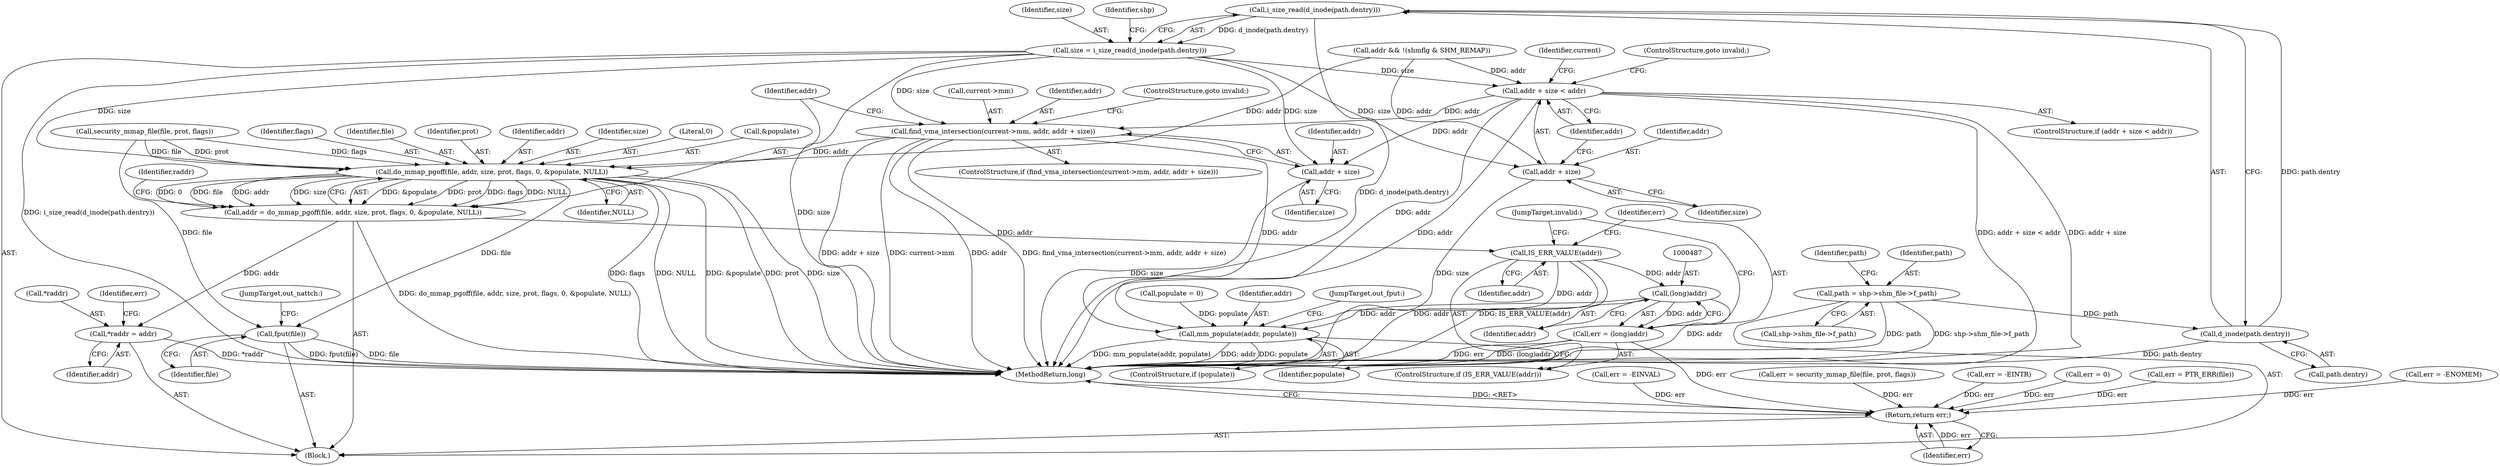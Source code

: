 digraph "0_linux_e1d35d4dc7f089e6c9c080d556feedf9c706f0c7@API" {
"1000310" [label="(Call,i_size_read(d_inode(path.dentry)))"];
"1000311" [label="(Call,d_inode(path.dentry))"];
"1000294" [label="(Call,path = shp->shm_file->f_path)"];
"1000308" [label="(Call,size = i_size_read(d_inode(path.dentry)))"];
"1000446" [label="(Call,addr + size < addr)"];
"1000453" [label="(Call,find_vma_intersection(current->mm, addr, addr + size))"];
"1000464" [label="(Call,do_mmap_pgoff(file, addr, size, prot, flags, 0, &populate, NULL))"];
"1000462" [label="(Call,addr = do_mmap_pgoff(file, addr, size, prot, flags, 0, &populate, NULL))"];
"1000474" [label="(Call,*raddr = addr)"];
"1000482" [label="(Call,IS_ERR_VALUE(addr))"];
"1000486" [label="(Call,(long)addr)"];
"1000484" [label="(Call,err = (long)addr)"];
"1000537" [label="(Return,return err;)"];
"1000499" [label="(Call,mm_populate(addr, populate))"];
"1000503" [label="(Call,fput(file))"];
"1000458" [label="(Call,addr + size)"];
"1000447" [label="(Call,addr + size)"];
"1000294" [label="(Call,path = shp->shm_file->f_path)"];
"1000465" [label="(Identifier,file)"];
"1000464" [label="(Call,do_mmap_pgoff(file, addr, size, prot, flags, 0, &populate, NULL))"];
"1000452" [label="(ControlStructure,if (find_vma_intersection(current->mm, addr, addr + size)))"];
"1000455" [label="(Identifier,current)"];
"1000477" [label="(Identifier,addr)"];
"1000488" [label="(Identifier,addr)"];
"1000461" [label="(ControlStructure,goto invalid;)"];
"1000321" [label="(Call,err = -ENOMEM)"];
"1000476" [label="(Identifier,raddr)"];
"1000499" [label="(Call,mm_populate(addr, populate))"];
"1000544" [label="(MethodReturn,long)"];
"1000454" [label="(Call,current->mm)"];
"1000469" [label="(Identifier,flags)"];
"1000463" [label="(Identifier,addr)"];
"1000123" [label="(Call,populate = 0)"];
"1000309" [label="(Identifier,size)"];
"1000295" [label="(Identifier,path)"];
"1000296" [label="(Call,shp->shm_file->f_path)"];
"1000458" [label="(Call,addr + size)"];
"1000484" [label="(Call,err = (long)addr)"];
"1000447" [label="(Call,addr + size)"];
"1000503" [label="(Call,fput(file))"];
"1000537" [label="(Return,return err;)"];
"1000453" [label="(Call,find_vma_intersection(current->mm, addr, addr + size))"];
"1000505" [label="(JumpTarget,out_nattch:)"];
"1000489" [label="(JumpTarget,invalid:)"];
"1000441" [label="(Call,err = -EINVAL)"];
"1000485" [label="(Identifier,err)"];
"1000311" [label="(Call,d_inode(path.dentry))"];
"1000460" [label="(Identifier,size)"];
"1000475" [label="(Call,*raddr)"];
"1000457" [label="(Identifier,addr)"];
"1000410" [label="(Call,err = security_mmap_file(file, prot, flags))"];
"1000500" [label="(Identifier,addr)"];
"1000468" [label="(Identifier,prot)"];
"1000501" [label="(Identifier,populate)"];
"1000428" [label="(Call,err = -EINTR)"];
"1000318" [label="(Identifier,shp)"];
"1000466" [label="(Identifier,addr)"];
"1000478" [label="(Call,err = 0)"];
"1000473" [label="(Identifier,NULL)"];
"1000446" [label="(Call,addr + size < addr)"];
"1000483" [label="(Identifier,addr)"];
"1000482" [label="(Call,IS_ERR_VALUE(addr))"];
"1000497" [label="(ControlStructure,if (populate))"];
"1000479" [label="(Identifier,err)"];
"1000502" [label="(JumpTarget,out_fput:)"];
"1000312" [label="(Call,path.dentry)"];
"1000450" [label="(Identifier,addr)"];
"1000538" [label="(Identifier,err)"];
"1000109" [label="(Block,)"];
"1000303" [label="(Identifier,path)"];
"1000445" [label="(ControlStructure,if (addr + size < addr))"];
"1000412" [label="(Call,security_mmap_file(file, prot, flags))"];
"1000504" [label="(Identifier,file)"];
"1000434" [label="(Call,addr && !(shmflg & SHM_REMAP))"];
"1000467" [label="(Identifier,size)"];
"1000308" [label="(Call,size = i_size_read(d_inode(path.dentry)))"];
"1000470" [label="(Literal,0)"];
"1000355" [label="(Call,err = PTR_ERR(file))"];
"1000448" [label="(Identifier,addr)"];
"1000474" [label="(Call,*raddr = addr)"];
"1000462" [label="(Call,addr = do_mmap_pgoff(file, addr, size, prot, flags, 0, &populate, NULL))"];
"1000451" [label="(ControlStructure,goto invalid;)"];
"1000471" [label="(Call,&populate)"];
"1000481" [label="(ControlStructure,if (IS_ERR_VALUE(addr)))"];
"1000486" [label="(Call,(long)addr)"];
"1000449" [label="(Identifier,size)"];
"1000459" [label="(Identifier,addr)"];
"1000310" [label="(Call,i_size_read(d_inode(path.dentry)))"];
"1000310" -> "1000308"  [label="AST: "];
"1000310" -> "1000311"  [label="CFG: "];
"1000311" -> "1000310"  [label="AST: "];
"1000308" -> "1000310"  [label="CFG: "];
"1000310" -> "1000544"  [label="DDG: d_inode(path.dentry)"];
"1000310" -> "1000308"  [label="DDG: d_inode(path.dentry)"];
"1000311" -> "1000310"  [label="DDG: path.dentry"];
"1000311" -> "1000312"  [label="CFG: "];
"1000312" -> "1000311"  [label="AST: "];
"1000311" -> "1000544"  [label="DDG: path.dentry"];
"1000294" -> "1000311"  [label="DDG: path"];
"1000294" -> "1000109"  [label="AST: "];
"1000294" -> "1000296"  [label="CFG: "];
"1000295" -> "1000294"  [label="AST: "];
"1000296" -> "1000294"  [label="AST: "];
"1000303" -> "1000294"  [label="CFG: "];
"1000294" -> "1000544"  [label="DDG: shp->shm_file->f_path"];
"1000294" -> "1000544"  [label="DDG: path"];
"1000308" -> "1000109"  [label="AST: "];
"1000309" -> "1000308"  [label="AST: "];
"1000318" -> "1000308"  [label="CFG: "];
"1000308" -> "1000544"  [label="DDG: i_size_read(d_inode(path.dentry))"];
"1000308" -> "1000544"  [label="DDG: size"];
"1000308" -> "1000446"  [label="DDG: size"];
"1000308" -> "1000447"  [label="DDG: size"];
"1000308" -> "1000453"  [label="DDG: size"];
"1000308" -> "1000458"  [label="DDG: size"];
"1000308" -> "1000464"  [label="DDG: size"];
"1000446" -> "1000445"  [label="AST: "];
"1000446" -> "1000450"  [label="CFG: "];
"1000447" -> "1000446"  [label="AST: "];
"1000450" -> "1000446"  [label="AST: "];
"1000451" -> "1000446"  [label="CFG: "];
"1000455" -> "1000446"  [label="CFG: "];
"1000446" -> "1000544"  [label="DDG: addr"];
"1000446" -> "1000544"  [label="DDG: addr + size < addr"];
"1000446" -> "1000544"  [label="DDG: addr + size"];
"1000434" -> "1000446"  [label="DDG: addr"];
"1000446" -> "1000453"  [label="DDG: addr"];
"1000446" -> "1000458"  [label="DDG: addr"];
"1000446" -> "1000499"  [label="DDG: addr"];
"1000453" -> "1000452"  [label="AST: "];
"1000453" -> "1000458"  [label="CFG: "];
"1000454" -> "1000453"  [label="AST: "];
"1000457" -> "1000453"  [label="AST: "];
"1000458" -> "1000453"  [label="AST: "];
"1000461" -> "1000453"  [label="CFG: "];
"1000463" -> "1000453"  [label="CFG: "];
"1000453" -> "1000544"  [label="DDG: addr"];
"1000453" -> "1000544"  [label="DDG: find_vma_intersection(current->mm, addr, addr + size)"];
"1000453" -> "1000544"  [label="DDG: addr + size"];
"1000453" -> "1000544"  [label="DDG: current->mm"];
"1000453" -> "1000464"  [label="DDG: addr"];
"1000453" -> "1000499"  [label="DDG: addr"];
"1000464" -> "1000462"  [label="AST: "];
"1000464" -> "1000473"  [label="CFG: "];
"1000465" -> "1000464"  [label="AST: "];
"1000466" -> "1000464"  [label="AST: "];
"1000467" -> "1000464"  [label="AST: "];
"1000468" -> "1000464"  [label="AST: "];
"1000469" -> "1000464"  [label="AST: "];
"1000470" -> "1000464"  [label="AST: "];
"1000471" -> "1000464"  [label="AST: "];
"1000473" -> "1000464"  [label="AST: "];
"1000462" -> "1000464"  [label="CFG: "];
"1000464" -> "1000544"  [label="DDG: prot"];
"1000464" -> "1000544"  [label="DDG: size"];
"1000464" -> "1000544"  [label="DDG: flags"];
"1000464" -> "1000544"  [label="DDG: NULL"];
"1000464" -> "1000544"  [label="DDG: &populate"];
"1000464" -> "1000462"  [label="DDG: &populate"];
"1000464" -> "1000462"  [label="DDG: prot"];
"1000464" -> "1000462"  [label="DDG: flags"];
"1000464" -> "1000462"  [label="DDG: NULL"];
"1000464" -> "1000462"  [label="DDG: 0"];
"1000464" -> "1000462"  [label="DDG: file"];
"1000464" -> "1000462"  [label="DDG: addr"];
"1000464" -> "1000462"  [label="DDG: size"];
"1000412" -> "1000464"  [label="DDG: file"];
"1000412" -> "1000464"  [label="DDG: prot"];
"1000412" -> "1000464"  [label="DDG: flags"];
"1000434" -> "1000464"  [label="DDG: addr"];
"1000464" -> "1000503"  [label="DDG: file"];
"1000462" -> "1000109"  [label="AST: "];
"1000463" -> "1000462"  [label="AST: "];
"1000476" -> "1000462"  [label="CFG: "];
"1000462" -> "1000544"  [label="DDG: do_mmap_pgoff(file, addr, size, prot, flags, 0, &populate, NULL)"];
"1000462" -> "1000474"  [label="DDG: addr"];
"1000462" -> "1000482"  [label="DDG: addr"];
"1000474" -> "1000109"  [label="AST: "];
"1000474" -> "1000477"  [label="CFG: "];
"1000475" -> "1000474"  [label="AST: "];
"1000477" -> "1000474"  [label="AST: "];
"1000479" -> "1000474"  [label="CFG: "];
"1000474" -> "1000544"  [label="DDG: *raddr"];
"1000482" -> "1000481"  [label="AST: "];
"1000482" -> "1000483"  [label="CFG: "];
"1000483" -> "1000482"  [label="AST: "];
"1000485" -> "1000482"  [label="CFG: "];
"1000489" -> "1000482"  [label="CFG: "];
"1000482" -> "1000544"  [label="DDG: addr"];
"1000482" -> "1000544"  [label="DDG: IS_ERR_VALUE(addr)"];
"1000482" -> "1000486"  [label="DDG: addr"];
"1000482" -> "1000499"  [label="DDG: addr"];
"1000486" -> "1000484"  [label="AST: "];
"1000486" -> "1000488"  [label="CFG: "];
"1000487" -> "1000486"  [label="AST: "];
"1000488" -> "1000486"  [label="AST: "];
"1000484" -> "1000486"  [label="CFG: "];
"1000486" -> "1000544"  [label="DDG: addr"];
"1000486" -> "1000484"  [label="DDG: addr"];
"1000486" -> "1000499"  [label="DDG: addr"];
"1000484" -> "1000481"  [label="AST: "];
"1000485" -> "1000484"  [label="AST: "];
"1000489" -> "1000484"  [label="CFG: "];
"1000484" -> "1000544"  [label="DDG: (long)addr"];
"1000484" -> "1000544"  [label="DDG: err"];
"1000484" -> "1000537"  [label="DDG: err"];
"1000537" -> "1000109"  [label="AST: "];
"1000537" -> "1000538"  [label="CFG: "];
"1000538" -> "1000537"  [label="AST: "];
"1000544" -> "1000537"  [label="CFG: "];
"1000537" -> "1000544"  [label="DDG: <RET>"];
"1000538" -> "1000537"  [label="DDG: err"];
"1000410" -> "1000537"  [label="DDG: err"];
"1000478" -> "1000537"  [label="DDG: err"];
"1000321" -> "1000537"  [label="DDG: err"];
"1000428" -> "1000537"  [label="DDG: err"];
"1000355" -> "1000537"  [label="DDG: err"];
"1000441" -> "1000537"  [label="DDG: err"];
"1000499" -> "1000497"  [label="AST: "];
"1000499" -> "1000501"  [label="CFG: "];
"1000500" -> "1000499"  [label="AST: "];
"1000501" -> "1000499"  [label="AST: "];
"1000502" -> "1000499"  [label="CFG: "];
"1000499" -> "1000544"  [label="DDG: mm_populate(addr, populate)"];
"1000499" -> "1000544"  [label="DDG: addr"];
"1000499" -> "1000544"  [label="DDG: populate"];
"1000123" -> "1000499"  [label="DDG: populate"];
"1000503" -> "1000109"  [label="AST: "];
"1000503" -> "1000504"  [label="CFG: "];
"1000504" -> "1000503"  [label="AST: "];
"1000505" -> "1000503"  [label="CFG: "];
"1000503" -> "1000544"  [label="DDG: fput(file)"];
"1000503" -> "1000544"  [label="DDG: file"];
"1000412" -> "1000503"  [label="DDG: file"];
"1000458" -> "1000460"  [label="CFG: "];
"1000459" -> "1000458"  [label="AST: "];
"1000460" -> "1000458"  [label="AST: "];
"1000458" -> "1000544"  [label="DDG: size"];
"1000447" -> "1000449"  [label="CFG: "];
"1000448" -> "1000447"  [label="AST: "];
"1000449" -> "1000447"  [label="AST: "];
"1000450" -> "1000447"  [label="CFG: "];
"1000447" -> "1000544"  [label="DDG: size"];
"1000434" -> "1000447"  [label="DDG: addr"];
}
